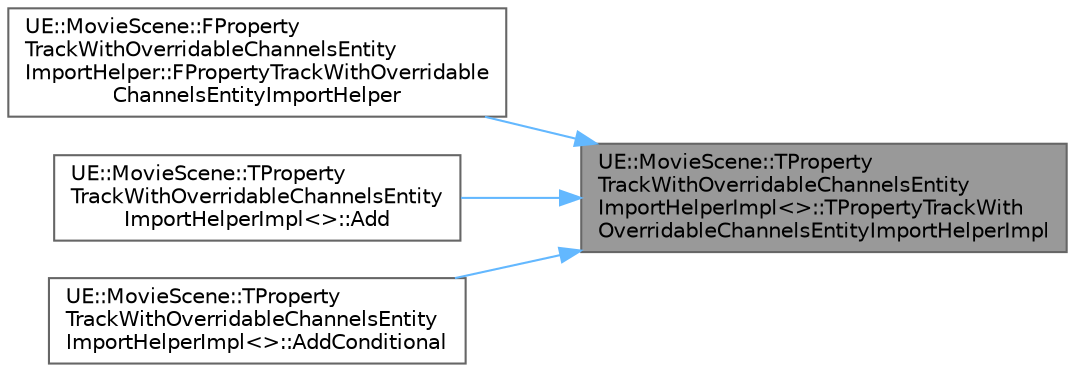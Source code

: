 digraph "UE::MovieScene::TPropertyTrackWithOverridableChannelsEntityImportHelperImpl&lt;&gt;::TPropertyTrackWithOverridableChannelsEntityImportHelperImpl"
{
 // INTERACTIVE_SVG=YES
 // LATEX_PDF_SIZE
  bgcolor="transparent";
  edge [fontname=Helvetica,fontsize=10,labelfontname=Helvetica,labelfontsize=10];
  node [fontname=Helvetica,fontsize=10,shape=box,height=0.2,width=0.4];
  rankdir="RL";
  Node1 [id="Node000001",label="UE::MovieScene::TProperty\lTrackWithOverridableChannelsEntity\lImportHelperImpl\<\>::TPropertyTrackWith\lOverridableChannelsEntityImportHelperImpl",height=0.2,width=0.4,color="gray40", fillcolor="grey60", style="filled", fontcolor="black",tooltip=" "];
  Node1 -> Node2 [id="edge1_Node000001_Node000002",dir="back",color="steelblue1",style="solid",tooltip=" "];
  Node2 [id="Node000002",label="UE::MovieScene::FProperty\lTrackWithOverridableChannelsEntity\lImportHelper::FPropertyTrackWithOverridable\lChannelsEntityImportHelper",height=0.2,width=0.4,color="grey40", fillcolor="white", style="filled",URL="$dd/db7/structUE_1_1MovieScene_1_1FPropertyTrackWithOverridableChannelsEntityImportHelper.html#a930c91389de7fcd7a468c88300931978",tooltip=" "];
  Node1 -> Node3 [id="edge2_Node000001_Node000003",dir="back",color="steelblue1",style="solid",tooltip=" "];
  Node3 [id="Node000003",label="UE::MovieScene::TProperty\lTrackWithOverridableChannelsEntity\lImportHelperImpl\<\>::Add",height=0.2,width=0.4,color="grey40", fillcolor="white", style="filled",URL="$d4/d9b/structUE_1_1MovieScene_1_1TPropertyTrackWithOverridableChannelsEntityImportHelperImpl_3_4.html#a9ce247691b014763ebb1901fe8e5ccaa",tooltip=" "];
  Node1 -> Node4 [id="edge3_Node000001_Node000004",dir="back",color="steelblue1",style="solid",tooltip=" "];
  Node4 [id="Node000004",label="UE::MovieScene::TProperty\lTrackWithOverridableChannelsEntity\lImportHelperImpl\<\>::AddConditional",height=0.2,width=0.4,color="grey40", fillcolor="white", style="filled",URL="$d4/d9b/structUE_1_1MovieScene_1_1TPropertyTrackWithOverridableChannelsEntityImportHelperImpl_3_4.html#a34519c055f8e81cbd4f1f9646e867248",tooltip=" "];
}

